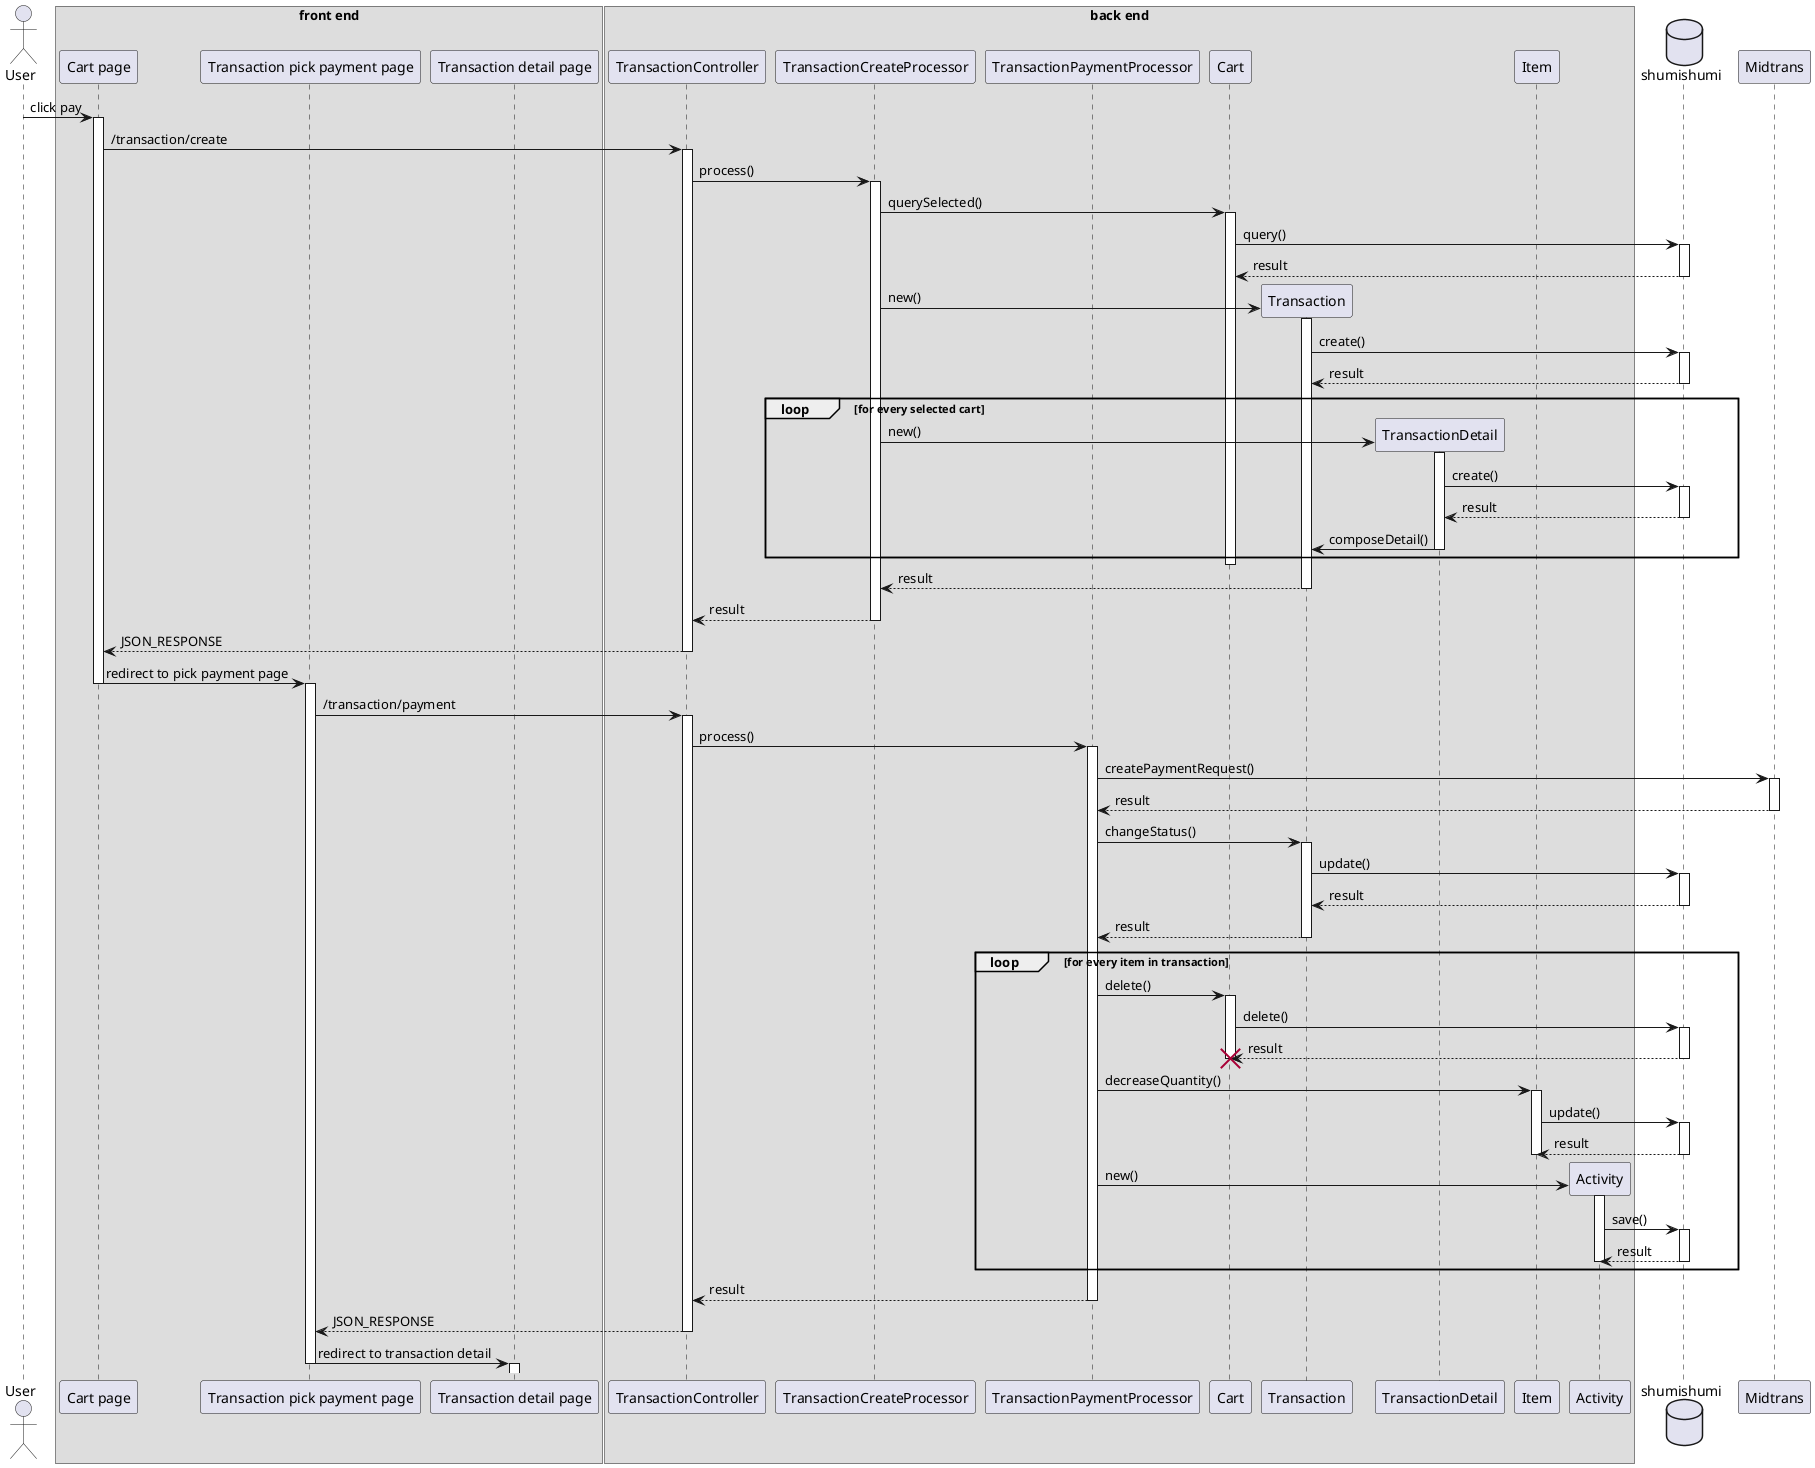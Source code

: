 @startuml create transaction
'autonumber 1.1.1

actor User as u

box "front end"
participant "Cart page" as cart
participant "Transaction pick payment page" as trxpay
participant "Transaction detail page" as trxdetail
end box

box "back end"
participant "TransactionController" as trxc

participant "TransactionCreateProcessor" as trxcreate
participant "TransactionPaymentProcessor" as payproc

participant "Cart" as cm
participant "Transaction" as trxm
participant "TransactionDetail" as trxdm

participant "Item" as im
participant "Activity" as am
end box

database shumishumi as db

participant Midtrans as mt

u -> cart++ : click pay
cart -> trxc++ : /transaction/create
trxc -> trxcreate++ : process()

trxcreate -> cm++ : querySelected()
cm -> db++ : query()
return result

create trxm
trxcreate -> trxm++ : new()
trxm -> db++ : create()
return result

loop for every selected cart
    create trxdm
    trxcreate -> trxdm++ : new()
    trxdm -> db++ : create()
    return result
    trxdm -> trxm --: composeDetail()
end

deactivate cm

trxm --> trxcreate --: result
return result
return JSON_RESPONSE

'autonumber inc b
cart -> trxpay --++ : redirect to pick payment page
trxpay -> trxc++ : /transaction/payment
trxc -> payproc++ : process()

payproc -> mt++ : createPaymentRequest()
return result

payproc -> trxm++ : changeStatus()
trxm -> db++ : update()
return result
return result

loop for every item in transaction
    payproc -> cm++ : delete()
    cm -> db++ : delete()
    return result
    deactivate cm
    destroy cm

    payproc -> im++ : decreaseQuantity()
    im -> db++ : update()
    return result
    deactivate im

    create am
    payproc -> am++ : new()
    am -> db++ : save()
    return result
    deactivate am
end

return result
return JSON_RESPONSE

trxpay -> trxdetail --++ : redirect to transaction detail


@enduml